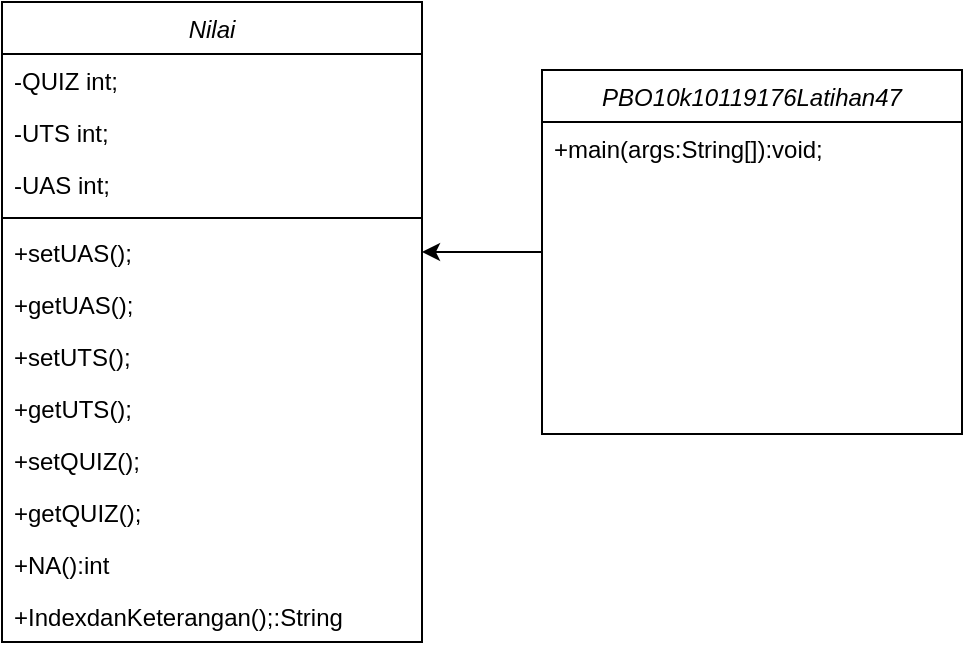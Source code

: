 <mxfile version="13.8.9-1" type="github">
  <diagram id="C5RBs43oDa-KdzZeNtuy" name="Page-1">
    <mxGraphModel dx="1422" dy="762" grid="1" gridSize="10" guides="1" tooltips="1" connect="1" arrows="1" fold="1" page="1" pageScale="1" pageWidth="827" pageHeight="1169" math="0" shadow="0">
      <root>
        <mxCell id="WIyWlLk6GJQsqaUBKTNV-0" />
        <mxCell id="WIyWlLk6GJQsqaUBKTNV-1" parent="WIyWlLk6GJQsqaUBKTNV-0" />
        <mxCell id="oE_4tV1LoYrKaHkC0Hmf-0" value="Nilai" style="swimlane;fontStyle=2;align=center;verticalAlign=top;childLayout=stackLayout;horizontal=1;startSize=26;horizontalStack=0;resizeParent=1;resizeLast=0;collapsible=1;marginBottom=0;rounded=0;shadow=0;strokeWidth=1;" vertex="1" parent="WIyWlLk6GJQsqaUBKTNV-1">
          <mxGeometry x="220" y="120" width="210" height="320" as="geometry">
            <mxRectangle x="230" y="140" width="160" height="26" as="alternateBounds" />
          </mxGeometry>
        </mxCell>
        <mxCell id="oE_4tV1LoYrKaHkC0Hmf-1" value="-QUIZ int;" style="text;align=left;verticalAlign=top;spacingLeft=4;spacingRight=4;overflow=hidden;rotatable=0;points=[[0,0.5],[1,0.5]];portConstraint=eastwest;rounded=0;shadow=0;html=0;" vertex="1" parent="oE_4tV1LoYrKaHkC0Hmf-0">
          <mxGeometry y="26" width="210" height="26" as="geometry" />
        </mxCell>
        <mxCell id="oE_4tV1LoYrKaHkC0Hmf-2" value="-UTS int;" style="text;align=left;verticalAlign=top;spacingLeft=4;spacingRight=4;overflow=hidden;rotatable=0;points=[[0,0.5],[1,0.5]];portConstraint=eastwest;rounded=0;shadow=0;html=0;" vertex="1" parent="oE_4tV1LoYrKaHkC0Hmf-0">
          <mxGeometry y="52" width="210" height="26" as="geometry" />
        </mxCell>
        <mxCell id="oE_4tV1LoYrKaHkC0Hmf-3" value="-UAS int;" style="text;align=left;verticalAlign=top;spacingLeft=4;spacingRight=4;overflow=hidden;rotatable=0;points=[[0,0.5],[1,0.5]];portConstraint=eastwest;rounded=0;shadow=0;html=0;" vertex="1" parent="oE_4tV1LoYrKaHkC0Hmf-0">
          <mxGeometry y="78" width="210" height="26" as="geometry" />
        </mxCell>
        <mxCell id="oE_4tV1LoYrKaHkC0Hmf-4" value="" style="line;html=1;strokeWidth=1;align=left;verticalAlign=middle;spacingTop=-1;spacingLeft=3;spacingRight=3;rotatable=0;labelPosition=right;points=[];portConstraint=eastwest;" vertex="1" parent="oE_4tV1LoYrKaHkC0Hmf-0">
          <mxGeometry y="104" width="210" height="8" as="geometry" />
        </mxCell>
        <mxCell id="oE_4tV1LoYrKaHkC0Hmf-5" value="+setUAS();&#xa;" style="text;align=left;verticalAlign=top;spacingLeft=4;spacingRight=4;overflow=hidden;rotatable=0;points=[[0,0.5],[1,0.5]];portConstraint=eastwest;" vertex="1" parent="oE_4tV1LoYrKaHkC0Hmf-0">
          <mxGeometry y="112" width="210" height="26" as="geometry" />
        </mxCell>
        <mxCell id="oE_4tV1LoYrKaHkC0Hmf-6" value="+getUAS();&#xa;" style="text;align=left;verticalAlign=top;spacingLeft=4;spacingRight=4;overflow=hidden;rotatable=0;points=[[0,0.5],[1,0.5]];portConstraint=eastwest;" vertex="1" parent="oE_4tV1LoYrKaHkC0Hmf-0">
          <mxGeometry y="138" width="210" height="26" as="geometry" />
        </mxCell>
        <mxCell id="oE_4tV1LoYrKaHkC0Hmf-7" value="+setUTS();&#xa;" style="text;align=left;verticalAlign=top;spacingLeft=4;spacingRight=4;overflow=hidden;rotatable=0;points=[[0,0.5],[1,0.5]];portConstraint=eastwest;" vertex="1" parent="oE_4tV1LoYrKaHkC0Hmf-0">
          <mxGeometry y="164" width="210" height="26" as="geometry" />
        </mxCell>
        <mxCell id="oE_4tV1LoYrKaHkC0Hmf-8" value="+getUTS();&#xa;" style="text;align=left;verticalAlign=top;spacingLeft=4;spacingRight=4;overflow=hidden;rotatable=0;points=[[0,0.5],[1,0.5]];portConstraint=eastwest;" vertex="1" parent="oE_4tV1LoYrKaHkC0Hmf-0">
          <mxGeometry y="190" width="210" height="26" as="geometry" />
        </mxCell>
        <mxCell id="oE_4tV1LoYrKaHkC0Hmf-9" value="+setQUIZ();&#xa;" style="text;align=left;verticalAlign=top;spacingLeft=4;spacingRight=4;overflow=hidden;rotatable=0;points=[[0,0.5],[1,0.5]];portConstraint=eastwest;" vertex="1" parent="oE_4tV1LoYrKaHkC0Hmf-0">
          <mxGeometry y="216" width="210" height="26" as="geometry" />
        </mxCell>
        <mxCell id="oE_4tV1LoYrKaHkC0Hmf-10" value="+getQUIZ();&#xa;" style="text;align=left;verticalAlign=top;spacingLeft=4;spacingRight=4;overflow=hidden;rotatable=0;points=[[0,0.5],[1,0.5]];portConstraint=eastwest;" vertex="1" parent="oE_4tV1LoYrKaHkC0Hmf-0">
          <mxGeometry y="242" width="210" height="26" as="geometry" />
        </mxCell>
        <mxCell id="oE_4tV1LoYrKaHkC0Hmf-11" value="+NA():int&#xa;" style="text;align=left;verticalAlign=top;spacingLeft=4;spacingRight=4;overflow=hidden;rotatable=0;points=[[0,0.5],[1,0.5]];portConstraint=eastwest;" vertex="1" parent="oE_4tV1LoYrKaHkC0Hmf-0">
          <mxGeometry y="268" width="210" height="26" as="geometry" />
        </mxCell>
        <mxCell id="oE_4tV1LoYrKaHkC0Hmf-12" value="+IndexdanKeterangan();:String" style="text;align=left;verticalAlign=top;spacingLeft=4;spacingRight=4;overflow=hidden;rotatable=0;points=[[0,0.5],[1,0.5]];portConstraint=eastwest;" vertex="1" parent="oE_4tV1LoYrKaHkC0Hmf-0">
          <mxGeometry y="294" width="210" height="26" as="geometry" />
        </mxCell>
        <mxCell id="oE_4tV1LoYrKaHkC0Hmf-13" style="edgeStyle=orthogonalEdgeStyle;rounded=0;orthogonalLoop=1;jettySize=auto;html=1;exitX=0;exitY=0.5;exitDx=0;exitDy=0;entryX=1;entryY=0.5;entryDx=0;entryDy=0;" edge="1" parent="WIyWlLk6GJQsqaUBKTNV-1" source="oE_4tV1LoYrKaHkC0Hmf-14" target="oE_4tV1LoYrKaHkC0Hmf-5">
          <mxGeometry relative="1" as="geometry" />
        </mxCell>
        <mxCell id="oE_4tV1LoYrKaHkC0Hmf-14" value="PBO10k10119176Latihan47" style="swimlane;fontStyle=2;align=center;verticalAlign=top;childLayout=stackLayout;horizontal=1;startSize=26;horizontalStack=0;resizeParent=1;resizeLast=0;collapsible=1;marginBottom=0;rounded=0;shadow=0;strokeWidth=1;" vertex="1" parent="WIyWlLk6GJQsqaUBKTNV-1">
          <mxGeometry x="490" y="154" width="210" height="182" as="geometry">
            <mxRectangle x="230" y="140" width="160" height="26" as="alternateBounds" />
          </mxGeometry>
        </mxCell>
        <mxCell id="oE_4tV1LoYrKaHkC0Hmf-15" value="+main(args:String[]):void;&#xa;" style="text;align=left;verticalAlign=top;spacingLeft=4;spacingRight=4;overflow=hidden;rotatable=0;points=[[0,0.5],[1,0.5]];portConstraint=eastwest;" vertex="1" parent="oE_4tV1LoYrKaHkC0Hmf-14">
          <mxGeometry y="26" width="210" height="26" as="geometry" />
        </mxCell>
      </root>
    </mxGraphModel>
  </diagram>
</mxfile>
